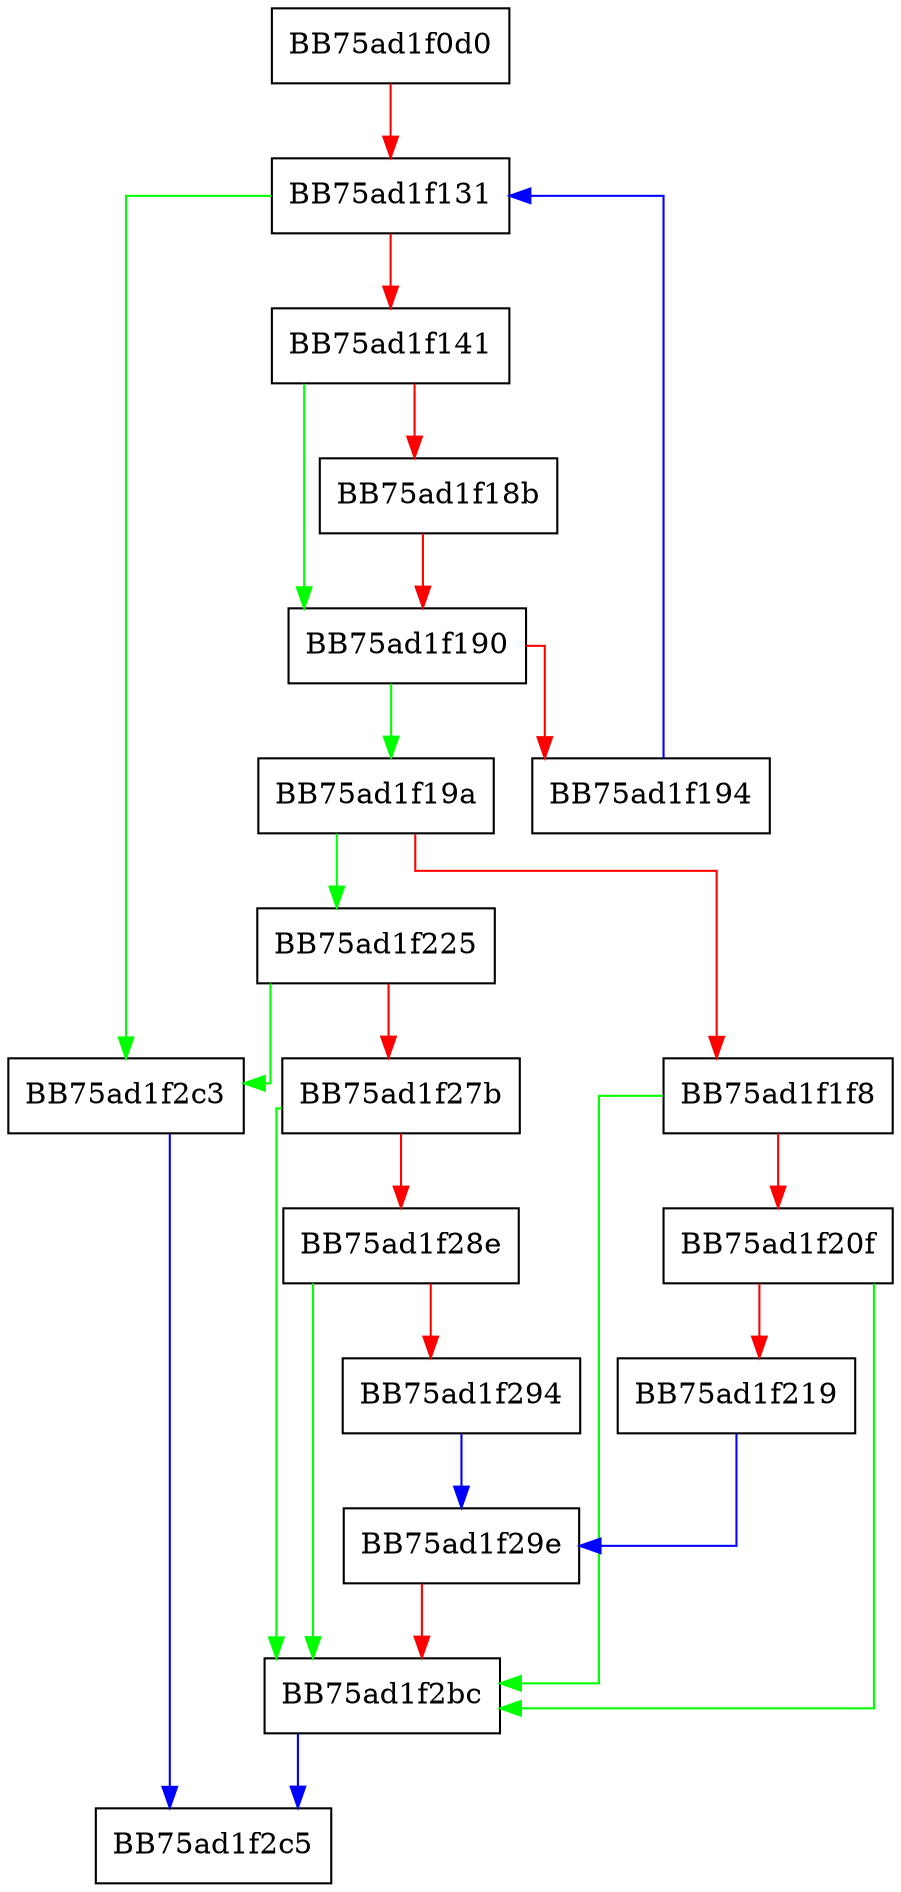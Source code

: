 digraph DetectE8E9 {
  node [shape="box"];
  graph [splines=ortho];
  BB75ad1f0d0 -> BB75ad1f131 [color="red"];
  BB75ad1f131 -> BB75ad1f2c3 [color="green"];
  BB75ad1f131 -> BB75ad1f141 [color="red"];
  BB75ad1f141 -> BB75ad1f190 [color="green"];
  BB75ad1f141 -> BB75ad1f18b [color="red"];
  BB75ad1f18b -> BB75ad1f190 [color="red"];
  BB75ad1f190 -> BB75ad1f19a [color="green"];
  BB75ad1f190 -> BB75ad1f194 [color="red"];
  BB75ad1f194 -> BB75ad1f131 [color="blue"];
  BB75ad1f19a -> BB75ad1f225 [color="green"];
  BB75ad1f19a -> BB75ad1f1f8 [color="red"];
  BB75ad1f1f8 -> BB75ad1f2bc [color="green"];
  BB75ad1f1f8 -> BB75ad1f20f [color="red"];
  BB75ad1f20f -> BB75ad1f2bc [color="green"];
  BB75ad1f20f -> BB75ad1f219 [color="red"];
  BB75ad1f219 -> BB75ad1f29e [color="blue"];
  BB75ad1f225 -> BB75ad1f2c3 [color="green"];
  BB75ad1f225 -> BB75ad1f27b [color="red"];
  BB75ad1f27b -> BB75ad1f2bc [color="green"];
  BB75ad1f27b -> BB75ad1f28e [color="red"];
  BB75ad1f28e -> BB75ad1f2bc [color="green"];
  BB75ad1f28e -> BB75ad1f294 [color="red"];
  BB75ad1f294 -> BB75ad1f29e [color="blue"];
  BB75ad1f29e -> BB75ad1f2bc [color="red"];
  BB75ad1f2bc -> BB75ad1f2c5 [color="blue"];
  BB75ad1f2c3 -> BB75ad1f2c5 [color="blue"];
}